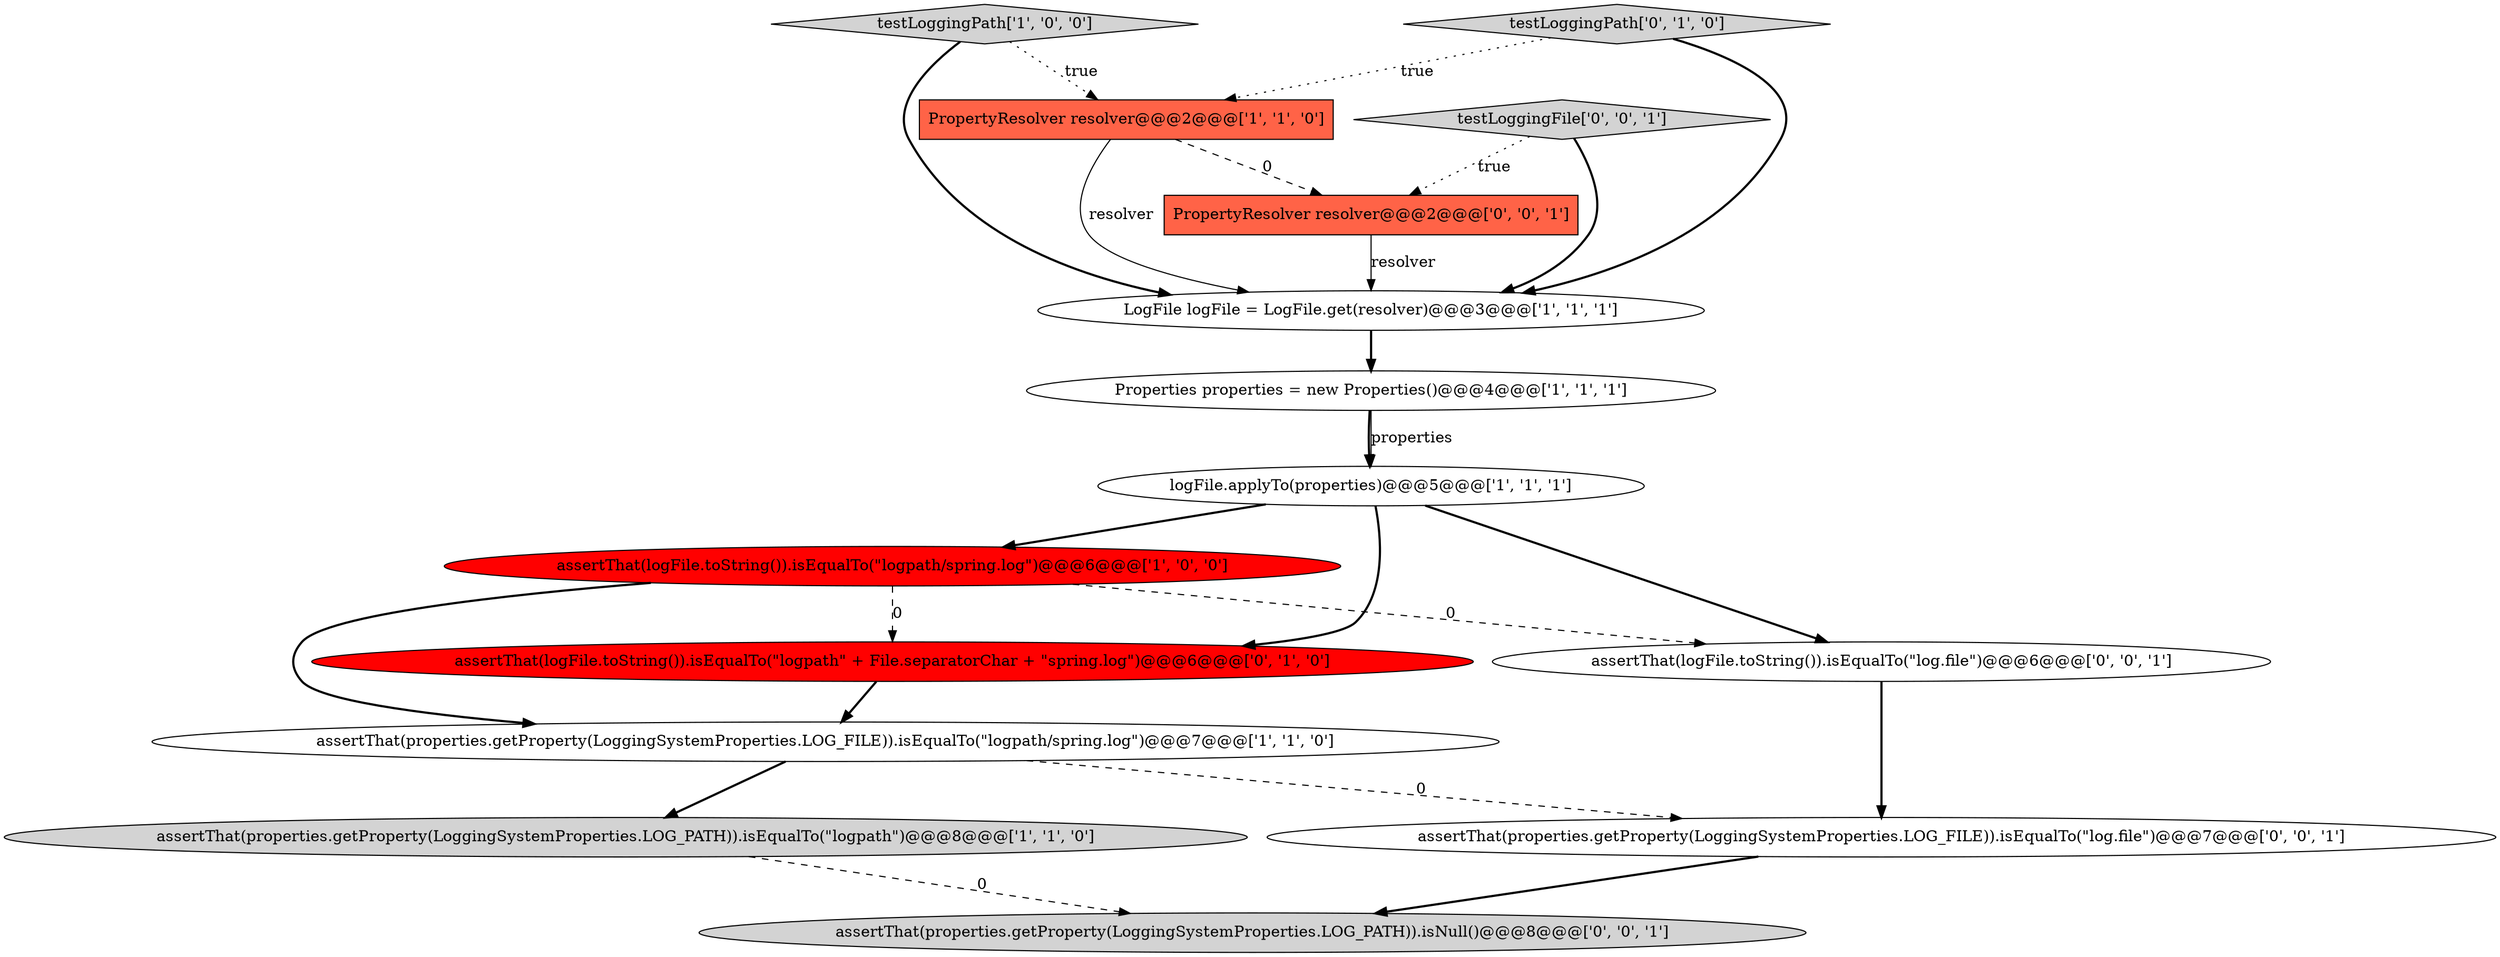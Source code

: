 digraph {
1 [style = filled, label = "PropertyResolver resolver@@@2@@@['1', '1', '0']", fillcolor = tomato, shape = box image = "AAA0AAABBB1BBB"];
2 [style = filled, label = "LogFile logFile = LogFile.get(resolver)@@@3@@@['1', '1', '1']", fillcolor = white, shape = ellipse image = "AAA0AAABBB1BBB"];
6 [style = filled, label = "assertThat(properties.getProperty(LoggingSystemProperties.LOG_PATH)).isEqualTo(\"logpath\")@@@8@@@['1', '1', '0']", fillcolor = lightgray, shape = ellipse image = "AAA0AAABBB1BBB"];
7 [style = filled, label = "testLoggingPath['1', '0', '0']", fillcolor = lightgray, shape = diamond image = "AAA0AAABBB1BBB"];
11 [style = filled, label = "testLoggingFile['0', '0', '1']", fillcolor = lightgray, shape = diamond image = "AAA0AAABBB3BBB"];
4 [style = filled, label = "assertThat(properties.getProperty(LoggingSystemProperties.LOG_FILE)).isEqualTo(\"logpath/spring.log\")@@@7@@@['1', '1', '0']", fillcolor = white, shape = ellipse image = "AAA0AAABBB1BBB"];
9 [style = filled, label = "testLoggingPath['0', '1', '0']", fillcolor = lightgray, shape = diamond image = "AAA0AAABBB2BBB"];
10 [style = filled, label = "assertThat(logFile.toString()).isEqualTo(\"log.file\")@@@6@@@['0', '0', '1']", fillcolor = white, shape = ellipse image = "AAA0AAABBB3BBB"];
8 [style = filled, label = "assertThat(logFile.toString()).isEqualTo(\"logpath\" + File.separatorChar + \"spring.log\")@@@6@@@['0', '1', '0']", fillcolor = red, shape = ellipse image = "AAA1AAABBB2BBB"];
5 [style = filled, label = "assertThat(logFile.toString()).isEqualTo(\"logpath/spring.log\")@@@6@@@['1', '0', '0']", fillcolor = red, shape = ellipse image = "AAA1AAABBB1BBB"];
3 [style = filled, label = "Properties properties = new Properties()@@@4@@@['1', '1', '1']", fillcolor = white, shape = ellipse image = "AAA0AAABBB1BBB"];
13 [style = filled, label = "PropertyResolver resolver@@@2@@@['0', '0', '1']", fillcolor = tomato, shape = box image = "AAA0AAABBB3BBB"];
0 [style = filled, label = "logFile.applyTo(properties)@@@5@@@['1', '1', '1']", fillcolor = white, shape = ellipse image = "AAA0AAABBB1BBB"];
12 [style = filled, label = "assertThat(properties.getProperty(LoggingSystemProperties.LOG_PATH)).isNull()@@@8@@@['0', '0', '1']", fillcolor = lightgray, shape = ellipse image = "AAA0AAABBB3BBB"];
14 [style = filled, label = "assertThat(properties.getProperty(LoggingSystemProperties.LOG_FILE)).isEqualTo(\"log.file\")@@@7@@@['0', '0', '1']", fillcolor = white, shape = ellipse image = "AAA0AAABBB3BBB"];
10->14 [style = bold, label=""];
4->6 [style = bold, label=""];
9->2 [style = bold, label=""];
2->3 [style = bold, label=""];
11->13 [style = dotted, label="true"];
11->2 [style = bold, label=""];
3->0 [style = bold, label=""];
6->12 [style = dashed, label="0"];
1->13 [style = dashed, label="0"];
0->10 [style = bold, label=""];
5->10 [style = dashed, label="0"];
7->2 [style = bold, label=""];
14->12 [style = bold, label=""];
5->4 [style = bold, label=""];
0->8 [style = bold, label=""];
9->1 [style = dotted, label="true"];
13->2 [style = solid, label="resolver"];
5->8 [style = dashed, label="0"];
4->14 [style = dashed, label="0"];
8->4 [style = bold, label=""];
3->0 [style = solid, label="properties"];
7->1 [style = dotted, label="true"];
1->2 [style = solid, label="resolver"];
0->5 [style = bold, label=""];
}
